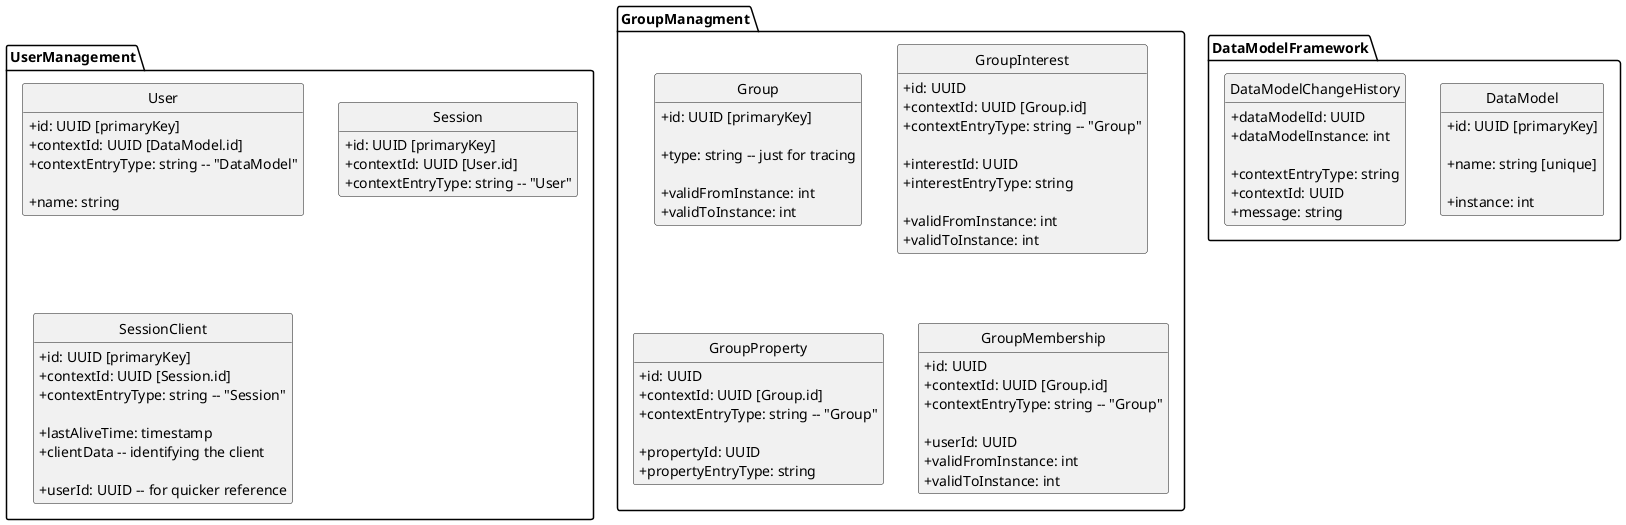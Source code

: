 @startuml
skinparam classAttributeIconSize 0
hide empty members
hide circle

package DataModelFramework {

class DataModel {
   + id: UUID [primaryKey]

   + name: string [unique]

   + instance: int
}

class DataModelChangeHistory {
   + dataModelId: UUID
   + dataModelInstance: int

   + contextEntryType: string   
   + contextId: UUID
   + message: string
}

}

package UserManagement {

class User {
   + id: UUID [primaryKey]
   + contextId: UUID [DataModel.id]
   + contextEntryType: string -- "DataModel"

   + name: string
}

class Session {
   + id: UUID [primaryKey]
   + contextId: UUID [User.id]
   + contextEntryType: string -- "User"
}

class SessionClient {
   + id: UUID [primaryKey]
   + contextId: UUID [Session.id]
   + contextEntryType: string -- "Session"

   + lastAliveTime: timestamp
   + clientData -- identifying the client
   
   + userId: UUID -- for quicker reference
}

}

package GroupManagment {

class Group {
   + id: UUID [primaryKey]
   
   + type: string -- just for tracing
   
   + validFromInstance: int
   + validToInstance: int
}

class GroupInterest {
   + id: UUID
   + contextId: UUID [Group.id]
   + contextEntryType: string -- "Group"
   
   + interestId: UUID
   + interestEntryType: string
   
   + validFromInstance: int
   + validToInstance: int
}

class GroupProperty {
   + id: UUID
   + contextId: UUID [Group.id]
   + contextEntryType: string -- "Group"

   + propertyId: UUID
   + propertyEntryType: string
}

class GroupMembership {
   + id: UUID
   + contextId: UUID [Group.id]
   + contextEntryType: string -- "Group"
   
   + userId: UUID
   + validFromInstance: int
   + validToInstance: int
}


}


@enduml
